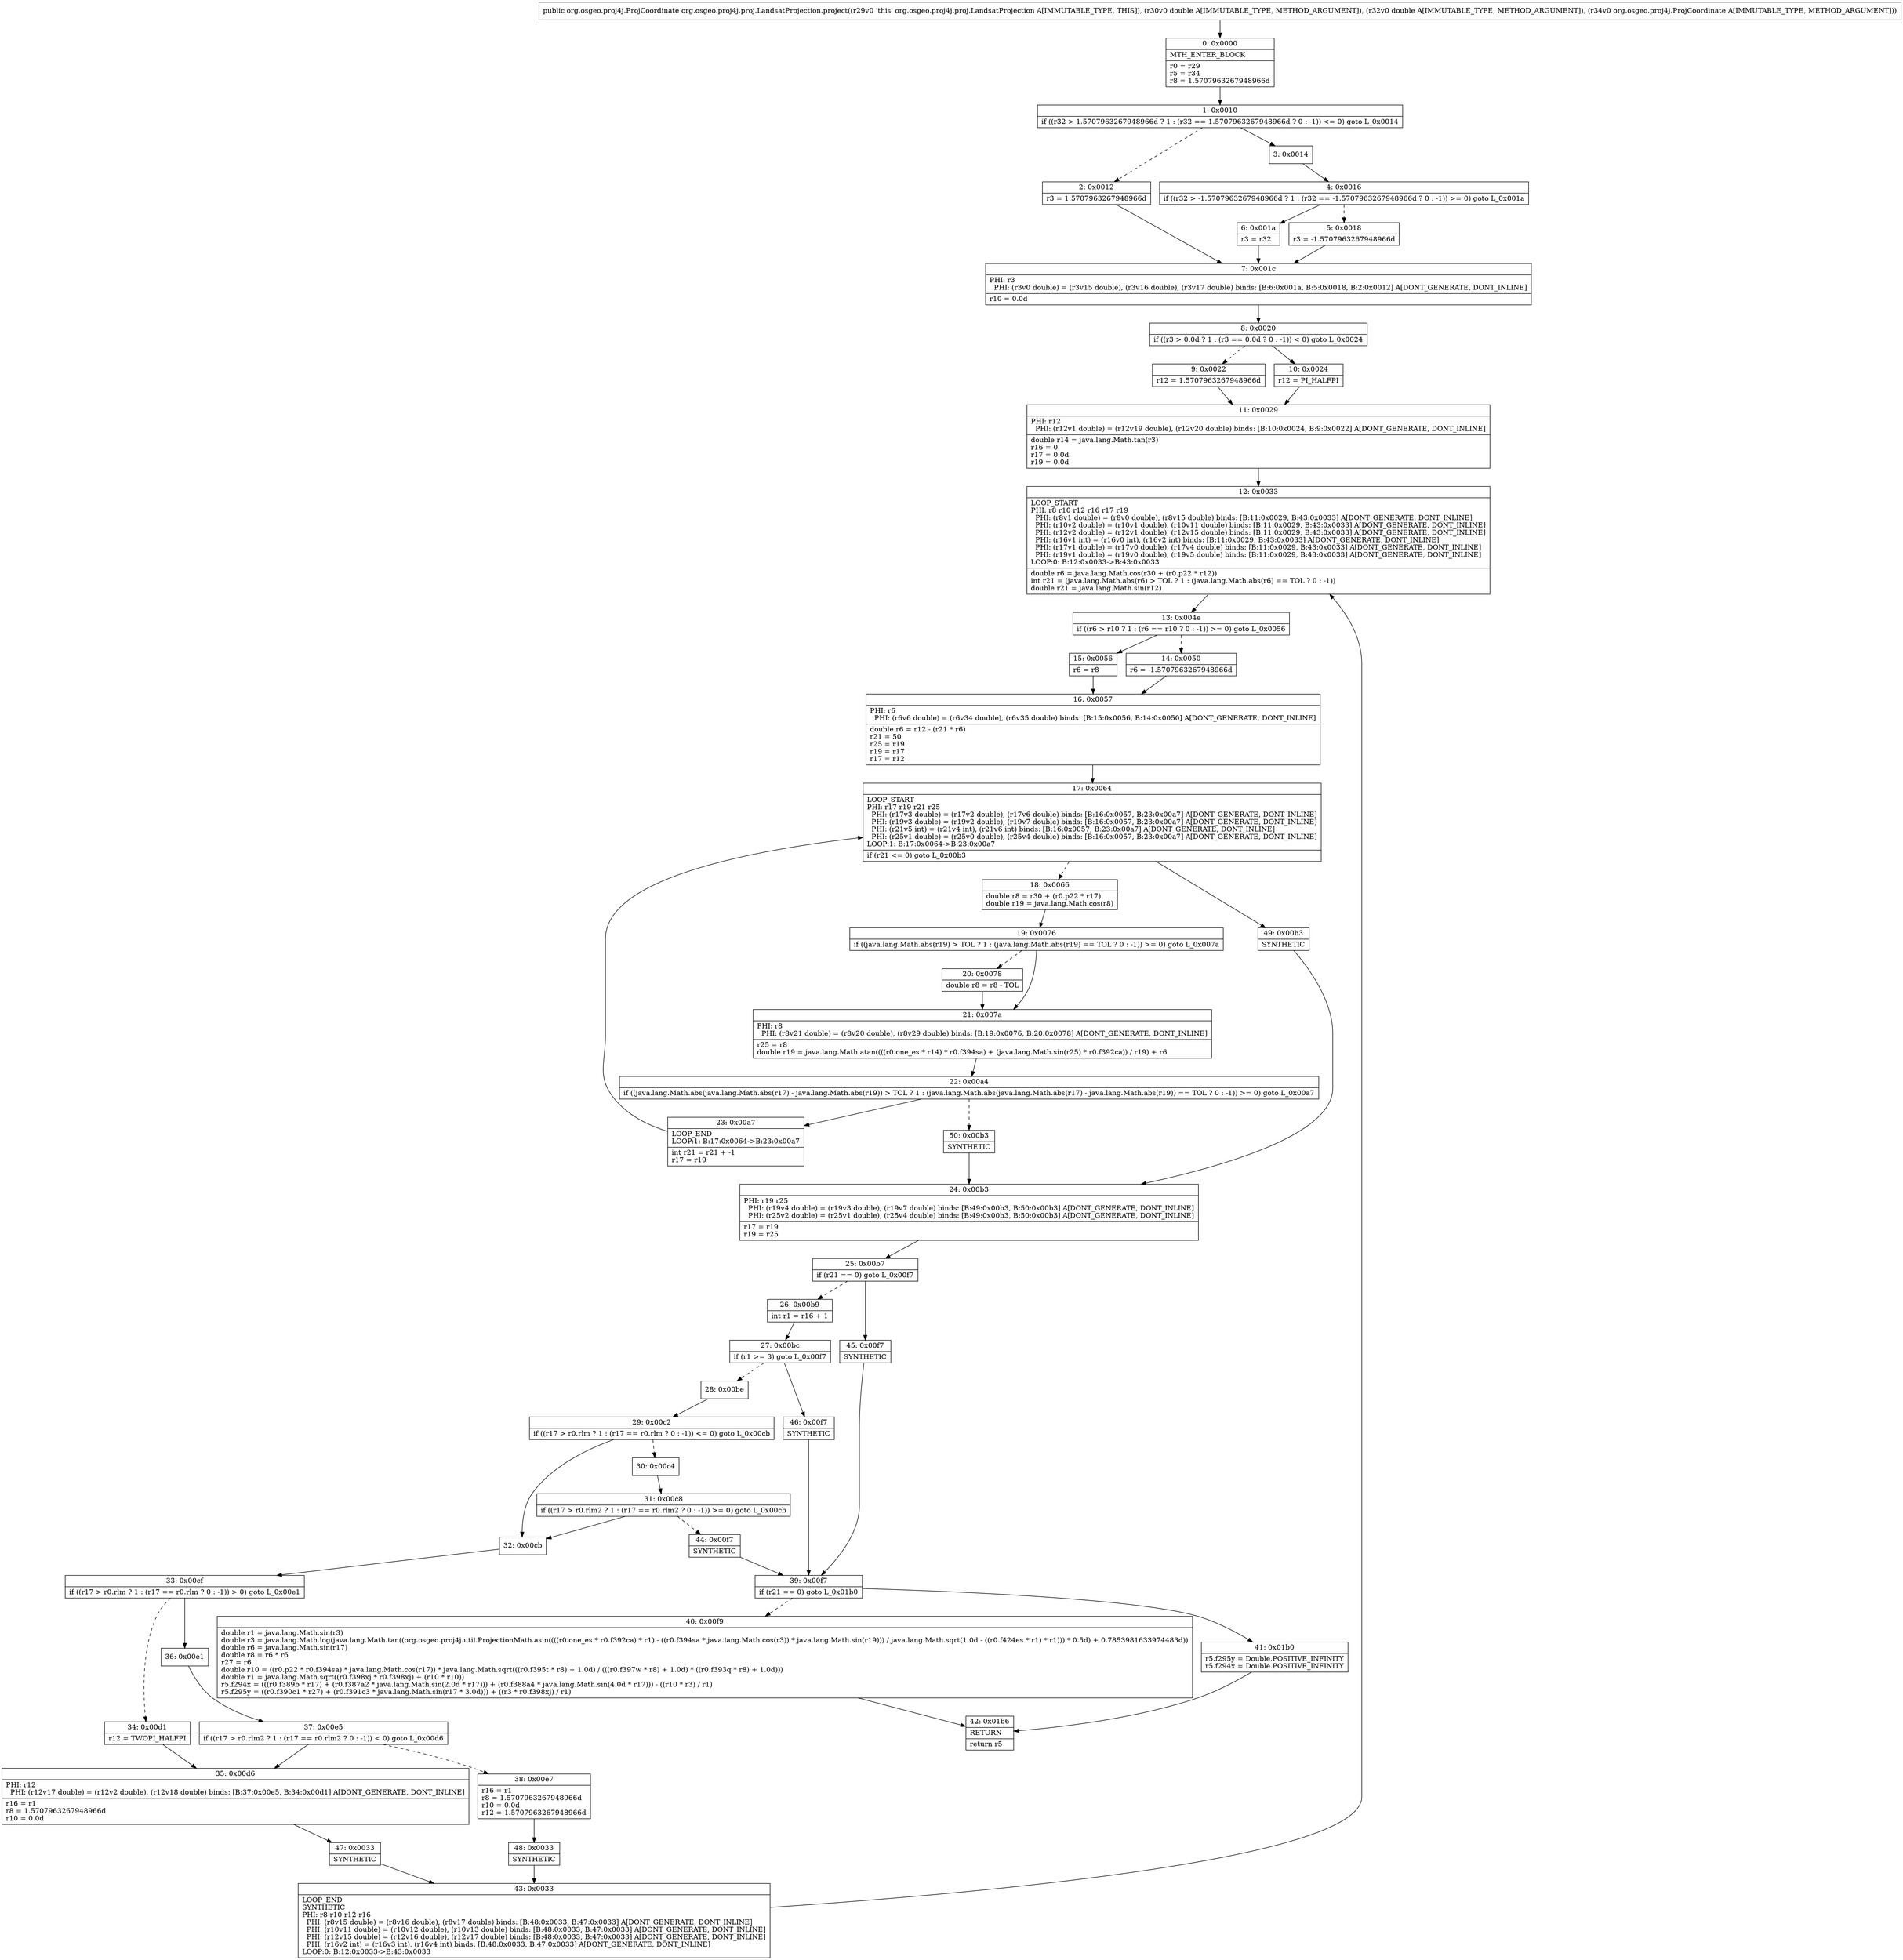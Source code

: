 digraph "CFG fororg.osgeo.proj4j.proj.LandsatProjection.project(DDLorg\/osgeo\/proj4j\/ProjCoordinate;)Lorg\/osgeo\/proj4j\/ProjCoordinate;" {
Node_0 [shape=record,label="{0\:\ 0x0000|MTH_ENTER_BLOCK\l|r0 = r29\lr5 = r34\lr8 = 1.5707963267948966d\l}"];
Node_1 [shape=record,label="{1\:\ 0x0010|if ((r32 \> 1.5707963267948966d ? 1 : (r32 == 1.5707963267948966d ? 0 : \-1)) \<= 0) goto L_0x0014\l}"];
Node_2 [shape=record,label="{2\:\ 0x0012|r3 = 1.5707963267948966d\l}"];
Node_3 [shape=record,label="{3\:\ 0x0014}"];
Node_4 [shape=record,label="{4\:\ 0x0016|if ((r32 \> \-1.5707963267948966d ? 1 : (r32 == \-1.5707963267948966d ? 0 : \-1)) \>= 0) goto L_0x001a\l}"];
Node_5 [shape=record,label="{5\:\ 0x0018|r3 = \-1.5707963267948966d\l}"];
Node_6 [shape=record,label="{6\:\ 0x001a|r3 = r32\l}"];
Node_7 [shape=record,label="{7\:\ 0x001c|PHI: r3 \l  PHI: (r3v0 double) = (r3v15 double), (r3v16 double), (r3v17 double) binds: [B:6:0x001a, B:5:0x0018, B:2:0x0012] A[DONT_GENERATE, DONT_INLINE]\l|r10 = 0.0d\l}"];
Node_8 [shape=record,label="{8\:\ 0x0020|if ((r3 \> 0.0d ? 1 : (r3 == 0.0d ? 0 : \-1)) \< 0) goto L_0x0024\l}"];
Node_9 [shape=record,label="{9\:\ 0x0022|r12 = 1.5707963267948966d\l}"];
Node_10 [shape=record,label="{10\:\ 0x0024|r12 = PI_HALFPI\l}"];
Node_11 [shape=record,label="{11\:\ 0x0029|PHI: r12 \l  PHI: (r12v1 double) = (r12v19 double), (r12v20 double) binds: [B:10:0x0024, B:9:0x0022] A[DONT_GENERATE, DONT_INLINE]\l|double r14 = java.lang.Math.tan(r3)\lr16 = 0\lr17 = 0.0d\lr19 = 0.0d\l}"];
Node_12 [shape=record,label="{12\:\ 0x0033|LOOP_START\lPHI: r8 r10 r12 r16 r17 r19 \l  PHI: (r8v1 double) = (r8v0 double), (r8v15 double) binds: [B:11:0x0029, B:43:0x0033] A[DONT_GENERATE, DONT_INLINE]\l  PHI: (r10v2 double) = (r10v1 double), (r10v11 double) binds: [B:11:0x0029, B:43:0x0033] A[DONT_GENERATE, DONT_INLINE]\l  PHI: (r12v2 double) = (r12v1 double), (r12v15 double) binds: [B:11:0x0029, B:43:0x0033] A[DONT_GENERATE, DONT_INLINE]\l  PHI: (r16v1 int) = (r16v0 int), (r16v2 int) binds: [B:11:0x0029, B:43:0x0033] A[DONT_GENERATE, DONT_INLINE]\l  PHI: (r17v1 double) = (r17v0 double), (r17v4 double) binds: [B:11:0x0029, B:43:0x0033] A[DONT_GENERATE, DONT_INLINE]\l  PHI: (r19v1 double) = (r19v0 double), (r19v5 double) binds: [B:11:0x0029, B:43:0x0033] A[DONT_GENERATE, DONT_INLINE]\lLOOP:0: B:12:0x0033\-\>B:43:0x0033\l|double r6 = java.lang.Math.cos(r30 + (r0.p22 * r12))\lint r21 = (java.lang.Math.abs(r6) \> TOL ? 1 : (java.lang.Math.abs(r6) == TOL ? 0 : \-1))\ldouble r21 = java.lang.Math.sin(r12)\l}"];
Node_13 [shape=record,label="{13\:\ 0x004e|if ((r6 \> r10 ? 1 : (r6 == r10 ? 0 : \-1)) \>= 0) goto L_0x0056\l}"];
Node_14 [shape=record,label="{14\:\ 0x0050|r6 = \-1.5707963267948966d\l}"];
Node_15 [shape=record,label="{15\:\ 0x0056|r6 = r8\l}"];
Node_16 [shape=record,label="{16\:\ 0x0057|PHI: r6 \l  PHI: (r6v6 double) = (r6v34 double), (r6v35 double) binds: [B:15:0x0056, B:14:0x0050] A[DONT_GENERATE, DONT_INLINE]\l|double r6 = r12 \- (r21 * r6)\lr21 = 50\lr25 = r19\lr19 = r17\lr17 = r12\l}"];
Node_17 [shape=record,label="{17\:\ 0x0064|LOOP_START\lPHI: r17 r19 r21 r25 \l  PHI: (r17v3 double) = (r17v2 double), (r17v6 double) binds: [B:16:0x0057, B:23:0x00a7] A[DONT_GENERATE, DONT_INLINE]\l  PHI: (r19v3 double) = (r19v2 double), (r19v7 double) binds: [B:16:0x0057, B:23:0x00a7] A[DONT_GENERATE, DONT_INLINE]\l  PHI: (r21v5 int) = (r21v4 int), (r21v6 int) binds: [B:16:0x0057, B:23:0x00a7] A[DONT_GENERATE, DONT_INLINE]\l  PHI: (r25v1 double) = (r25v0 double), (r25v4 double) binds: [B:16:0x0057, B:23:0x00a7] A[DONT_GENERATE, DONT_INLINE]\lLOOP:1: B:17:0x0064\-\>B:23:0x00a7\l|if (r21 \<= 0) goto L_0x00b3\l}"];
Node_18 [shape=record,label="{18\:\ 0x0066|double r8 = r30 + (r0.p22 * r17)\ldouble r19 = java.lang.Math.cos(r8)\l}"];
Node_19 [shape=record,label="{19\:\ 0x0076|if ((java.lang.Math.abs(r19) \> TOL ? 1 : (java.lang.Math.abs(r19) == TOL ? 0 : \-1)) \>= 0) goto L_0x007a\l}"];
Node_20 [shape=record,label="{20\:\ 0x0078|double r8 = r8 \- TOL\l}"];
Node_21 [shape=record,label="{21\:\ 0x007a|PHI: r8 \l  PHI: (r8v21 double) = (r8v20 double), (r8v29 double) binds: [B:19:0x0076, B:20:0x0078] A[DONT_GENERATE, DONT_INLINE]\l|r25 = r8\ldouble r19 = java.lang.Math.atan((((r0.one_es * r14) * r0.f394sa) + (java.lang.Math.sin(r25) * r0.f392ca)) \/ r19) + r6\l}"];
Node_22 [shape=record,label="{22\:\ 0x00a4|if ((java.lang.Math.abs(java.lang.Math.abs(r17) \- java.lang.Math.abs(r19)) \> TOL ? 1 : (java.lang.Math.abs(java.lang.Math.abs(r17) \- java.lang.Math.abs(r19)) == TOL ? 0 : \-1)) \>= 0) goto L_0x00a7\l}"];
Node_23 [shape=record,label="{23\:\ 0x00a7|LOOP_END\lLOOP:1: B:17:0x0064\-\>B:23:0x00a7\l|int r21 = r21 + \-1\lr17 = r19\l}"];
Node_24 [shape=record,label="{24\:\ 0x00b3|PHI: r19 r25 \l  PHI: (r19v4 double) = (r19v3 double), (r19v7 double) binds: [B:49:0x00b3, B:50:0x00b3] A[DONT_GENERATE, DONT_INLINE]\l  PHI: (r25v2 double) = (r25v1 double), (r25v4 double) binds: [B:49:0x00b3, B:50:0x00b3] A[DONT_GENERATE, DONT_INLINE]\l|r17 = r19\lr19 = r25\l}"];
Node_25 [shape=record,label="{25\:\ 0x00b7|if (r21 == 0) goto L_0x00f7\l}"];
Node_26 [shape=record,label="{26\:\ 0x00b9|int r1 = r16 + 1\l}"];
Node_27 [shape=record,label="{27\:\ 0x00bc|if (r1 \>= 3) goto L_0x00f7\l}"];
Node_28 [shape=record,label="{28\:\ 0x00be}"];
Node_29 [shape=record,label="{29\:\ 0x00c2|if ((r17 \> r0.rlm ? 1 : (r17 == r0.rlm ? 0 : \-1)) \<= 0) goto L_0x00cb\l}"];
Node_30 [shape=record,label="{30\:\ 0x00c4}"];
Node_31 [shape=record,label="{31\:\ 0x00c8|if ((r17 \> r0.rlm2 ? 1 : (r17 == r0.rlm2 ? 0 : \-1)) \>= 0) goto L_0x00cb\l}"];
Node_32 [shape=record,label="{32\:\ 0x00cb}"];
Node_33 [shape=record,label="{33\:\ 0x00cf|if ((r17 \> r0.rlm ? 1 : (r17 == r0.rlm ? 0 : \-1)) \> 0) goto L_0x00e1\l}"];
Node_34 [shape=record,label="{34\:\ 0x00d1|r12 = TWOPI_HALFPI\l}"];
Node_35 [shape=record,label="{35\:\ 0x00d6|PHI: r12 \l  PHI: (r12v17 double) = (r12v2 double), (r12v18 double) binds: [B:37:0x00e5, B:34:0x00d1] A[DONT_GENERATE, DONT_INLINE]\l|r16 = r1\lr8 = 1.5707963267948966d\lr10 = 0.0d\l}"];
Node_36 [shape=record,label="{36\:\ 0x00e1}"];
Node_37 [shape=record,label="{37\:\ 0x00e5|if ((r17 \> r0.rlm2 ? 1 : (r17 == r0.rlm2 ? 0 : \-1)) \< 0) goto L_0x00d6\l}"];
Node_38 [shape=record,label="{38\:\ 0x00e7|r16 = r1\lr8 = 1.5707963267948966d\lr10 = 0.0d\lr12 = 1.5707963267948966d\l}"];
Node_39 [shape=record,label="{39\:\ 0x00f7|if (r21 == 0) goto L_0x01b0\l}"];
Node_40 [shape=record,label="{40\:\ 0x00f9|double r1 = java.lang.Math.sin(r3)\ldouble r3 = java.lang.Math.log(java.lang.Math.tan((org.osgeo.proj4j.util.ProjectionMath.asin((((r0.one_es * r0.f392ca) * r1) \- ((r0.f394sa * java.lang.Math.cos(r3)) * java.lang.Math.sin(r19))) \/ java.lang.Math.sqrt(1.0d \- ((r0.f424es * r1) * r1))) * 0.5d) + 0.7853981633974483d))\ldouble r6 = java.lang.Math.sin(r17)\ldouble r8 = r6 * r6\lr27 = r6\ldouble r10 = ((r0.p22 * r0.f394sa) * java.lang.Math.cos(r17)) * java.lang.Math.sqrt(((r0.f395t * r8) + 1.0d) \/ (((r0.f397w * r8) + 1.0d) * ((r0.f393q * r8) + 1.0d)))\ldouble r1 = java.lang.Math.sqrt((r0.f398xj * r0.f398xj) + (r10 * r10))\lr5.f294x = (((r0.f389b * r17) + (r0.f387a2 * java.lang.Math.sin(2.0d * r17))) + (r0.f388a4 * java.lang.Math.sin(4.0d * r17))) \- ((r10 * r3) \/ r1)\lr5.f295y = ((r0.f390c1 * r27) + (r0.f391c3 * java.lang.Math.sin(r17 * 3.0d))) + ((r3 * r0.f398xj) \/ r1)\l}"];
Node_41 [shape=record,label="{41\:\ 0x01b0|r5.f295y = Double.POSITIVE_INFINITY\lr5.f294x = Double.POSITIVE_INFINITY\l}"];
Node_42 [shape=record,label="{42\:\ 0x01b6|RETURN\l|return r5\l}"];
Node_43 [shape=record,label="{43\:\ 0x0033|LOOP_END\lSYNTHETIC\lPHI: r8 r10 r12 r16 \l  PHI: (r8v15 double) = (r8v16 double), (r8v17 double) binds: [B:48:0x0033, B:47:0x0033] A[DONT_GENERATE, DONT_INLINE]\l  PHI: (r10v11 double) = (r10v12 double), (r10v13 double) binds: [B:48:0x0033, B:47:0x0033] A[DONT_GENERATE, DONT_INLINE]\l  PHI: (r12v15 double) = (r12v16 double), (r12v17 double) binds: [B:48:0x0033, B:47:0x0033] A[DONT_GENERATE, DONT_INLINE]\l  PHI: (r16v2 int) = (r16v3 int), (r16v4 int) binds: [B:48:0x0033, B:47:0x0033] A[DONT_GENERATE, DONT_INLINE]\lLOOP:0: B:12:0x0033\-\>B:43:0x0033\l}"];
Node_44 [shape=record,label="{44\:\ 0x00f7|SYNTHETIC\l}"];
Node_45 [shape=record,label="{45\:\ 0x00f7|SYNTHETIC\l}"];
Node_46 [shape=record,label="{46\:\ 0x00f7|SYNTHETIC\l}"];
Node_47 [shape=record,label="{47\:\ 0x0033|SYNTHETIC\l}"];
Node_48 [shape=record,label="{48\:\ 0x0033|SYNTHETIC\l}"];
Node_49 [shape=record,label="{49\:\ 0x00b3|SYNTHETIC\l}"];
Node_50 [shape=record,label="{50\:\ 0x00b3|SYNTHETIC\l}"];
MethodNode[shape=record,label="{public org.osgeo.proj4j.ProjCoordinate org.osgeo.proj4j.proj.LandsatProjection.project((r29v0 'this' org.osgeo.proj4j.proj.LandsatProjection A[IMMUTABLE_TYPE, THIS]), (r30v0 double A[IMMUTABLE_TYPE, METHOD_ARGUMENT]), (r32v0 double A[IMMUTABLE_TYPE, METHOD_ARGUMENT]), (r34v0 org.osgeo.proj4j.ProjCoordinate A[IMMUTABLE_TYPE, METHOD_ARGUMENT])) }"];
MethodNode -> Node_0;
Node_0 -> Node_1;
Node_1 -> Node_2[style=dashed];
Node_1 -> Node_3;
Node_2 -> Node_7;
Node_3 -> Node_4;
Node_4 -> Node_5[style=dashed];
Node_4 -> Node_6;
Node_5 -> Node_7;
Node_6 -> Node_7;
Node_7 -> Node_8;
Node_8 -> Node_9[style=dashed];
Node_8 -> Node_10;
Node_9 -> Node_11;
Node_10 -> Node_11;
Node_11 -> Node_12;
Node_12 -> Node_13;
Node_13 -> Node_14[style=dashed];
Node_13 -> Node_15;
Node_14 -> Node_16;
Node_15 -> Node_16;
Node_16 -> Node_17;
Node_17 -> Node_18[style=dashed];
Node_17 -> Node_49;
Node_18 -> Node_19;
Node_19 -> Node_20[style=dashed];
Node_19 -> Node_21;
Node_20 -> Node_21;
Node_21 -> Node_22;
Node_22 -> Node_23;
Node_22 -> Node_50[style=dashed];
Node_23 -> Node_17;
Node_24 -> Node_25;
Node_25 -> Node_26[style=dashed];
Node_25 -> Node_45;
Node_26 -> Node_27;
Node_27 -> Node_28[style=dashed];
Node_27 -> Node_46;
Node_28 -> Node_29;
Node_29 -> Node_30[style=dashed];
Node_29 -> Node_32;
Node_30 -> Node_31;
Node_31 -> Node_32;
Node_31 -> Node_44[style=dashed];
Node_32 -> Node_33;
Node_33 -> Node_34[style=dashed];
Node_33 -> Node_36;
Node_34 -> Node_35;
Node_35 -> Node_47;
Node_36 -> Node_37;
Node_37 -> Node_35;
Node_37 -> Node_38[style=dashed];
Node_38 -> Node_48;
Node_39 -> Node_40[style=dashed];
Node_39 -> Node_41;
Node_40 -> Node_42;
Node_41 -> Node_42;
Node_43 -> Node_12;
Node_44 -> Node_39;
Node_45 -> Node_39;
Node_46 -> Node_39;
Node_47 -> Node_43;
Node_48 -> Node_43;
Node_49 -> Node_24;
Node_50 -> Node_24;
}

